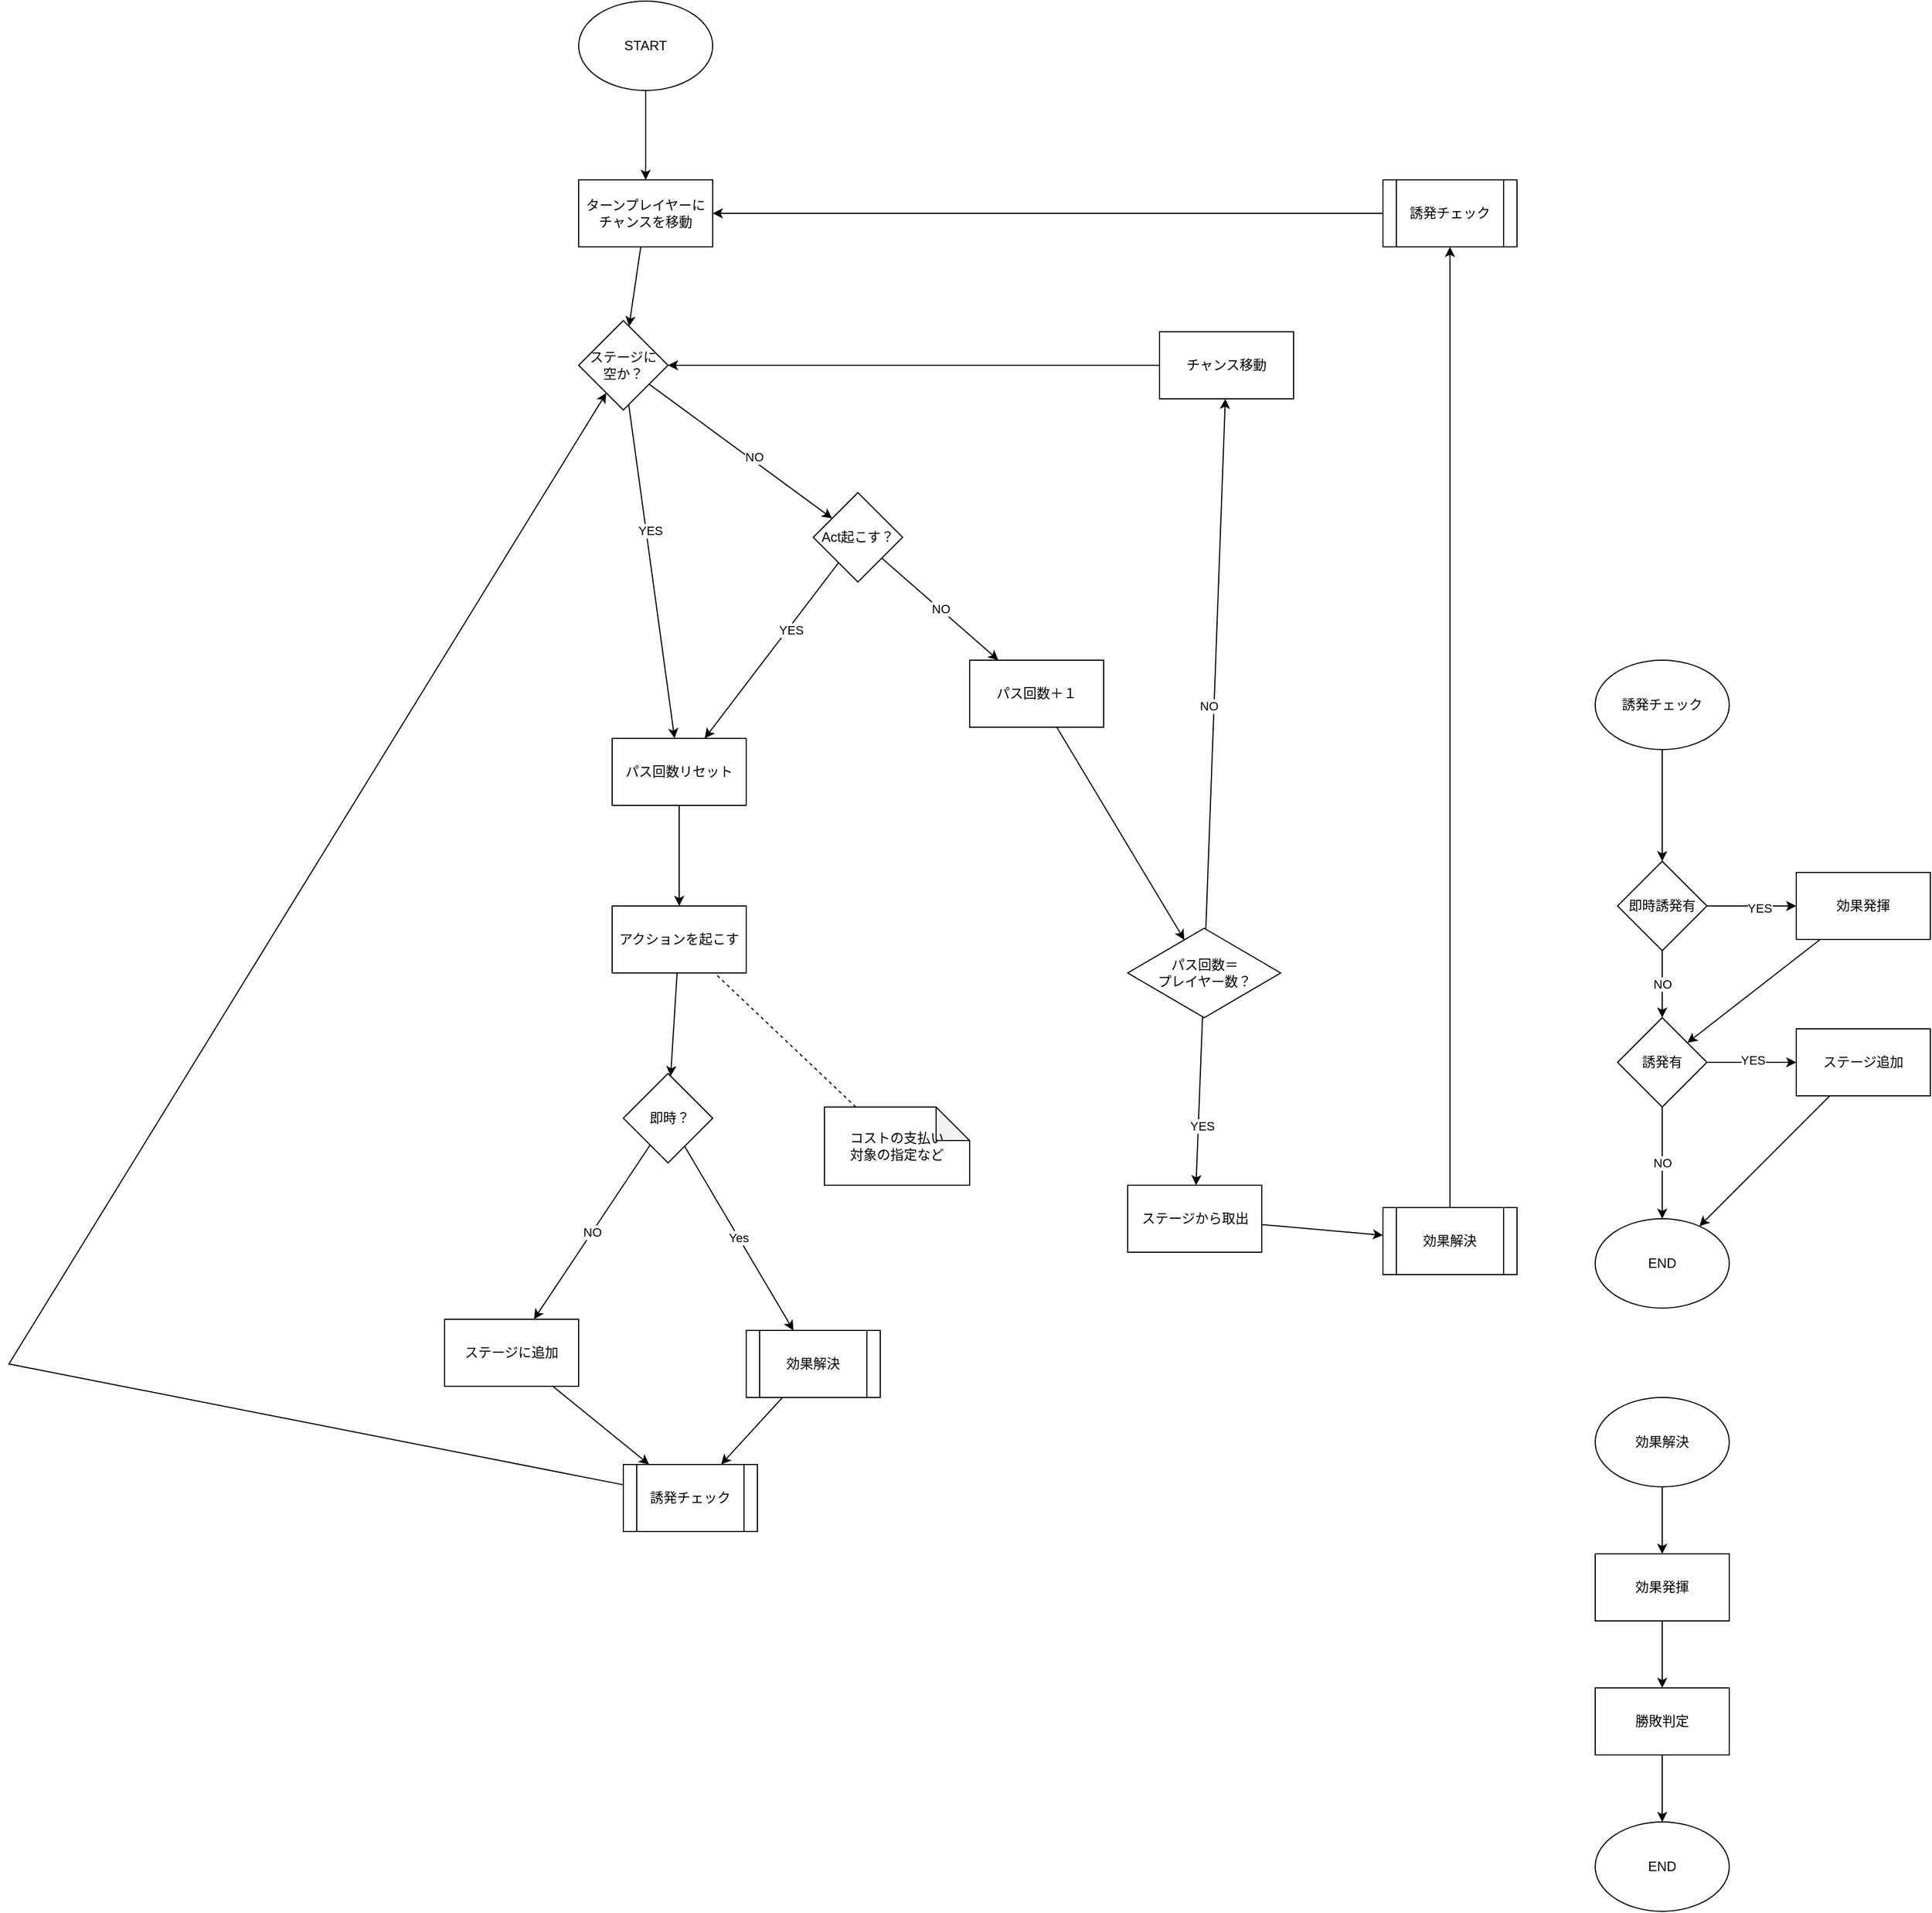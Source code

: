 <mxfile version="13.1.3">
    <diagram id="6hGFLwfOUW9BJ-s0fimq" name="Page-1">
        <mxGraphModel dx="2338" dy="2639" grid="1" gridSize="10" guides="1" tooltips="1" connect="1" arrows="1" fold="1" page="1" pageScale="1" pageWidth="827" pageHeight="1169" math="0" shadow="0">
            <root>
                <mxCell id="0"/>
                <mxCell id="1" parent="0"/>
                <mxCell id="6" style="rounded=0;orthogonalLoop=1;jettySize=auto;html=1;" parent="1" source="3" target="46" edge="1">
                    <mxGeometry relative="1" as="geometry"/>
                </mxCell>
                <mxCell id="7" value="YES" style="edgeLabel;html=1;align=center;verticalAlign=middle;resizable=0;points=[];" parent="6" vertex="1" connectable="0">
                    <mxGeometry x="-0.253" y="2" relative="1" as="geometry">
                        <mxPoint as="offset"/>
                    </mxGeometry>
                </mxCell>
                <mxCell id="9" value="NO" style="rounded=0;orthogonalLoop=1;jettySize=auto;html=1;" parent="1" source="3" target="8" edge="1">
                    <mxGeometry relative="1" as="geometry"/>
                </mxCell>
                <mxCell id="3" value="Act起こす？" style="rhombus;whiteSpace=wrap;html=1;" parent="1" vertex="1">
                    <mxGeometry x="270" y="-480" width="80" height="80" as="geometry"/>
                </mxCell>
                <mxCell id="11" style="rounded=0;orthogonalLoop=1;jettySize=auto;html=1;" parent="1" source="5" target="10" edge="1">
                    <mxGeometry relative="1" as="geometry">
                        <mxPoint x="160" y="250" as="targetPoint"/>
                    </mxGeometry>
                </mxCell>
                <mxCell id="5" value="アクションを起こす" style="rounded=0;whiteSpace=wrap;html=1;" parent="1" vertex="1">
                    <mxGeometry x="90" y="-110" width="120" height="60" as="geometry"/>
                </mxCell>
                <mxCell id="49" style="edgeStyle=none;rounded=0;orthogonalLoop=1;jettySize=auto;html=1;" parent="1" source="8" target="48" edge="1">
                    <mxGeometry relative="1" as="geometry"/>
                </mxCell>
                <mxCell id="8" value="パス回数＋１" style="rounded=0;whiteSpace=wrap;html=1;" parent="1" vertex="1">
                    <mxGeometry x="410" y="-330" width="120" height="60" as="geometry"/>
                </mxCell>
                <mxCell id="13" value="Yes" style="rounded=0;orthogonalLoop=1;jettySize=auto;html=1;" parent="1" source="10" target="110" edge="1">
                    <mxGeometry relative="1" as="geometry">
                        <mxPoint x="200" y="290" as="sourcePoint"/>
                    </mxGeometry>
                </mxCell>
                <mxCell id="15" value="NO" style="rounded=0;orthogonalLoop=1;jettySize=auto;html=1;" parent="1" source="10" target="21" edge="1">
                    <mxGeometry relative="1" as="geometry">
                        <mxPoint x="120" y="460" as="sourcePoint"/>
                    </mxGeometry>
                </mxCell>
                <mxCell id="10" value="&amp;nbsp;即時？" style="rhombus;whiteSpace=wrap;html=1;" parent="1" vertex="1">
                    <mxGeometry x="100" y="40" width="80" height="80" as="geometry"/>
                </mxCell>
                <mxCell id="30" style="edgeStyle=none;rounded=0;orthogonalLoop=1;jettySize=auto;html=1;" parent="1" source="19" target="29" edge="1">
                    <mxGeometry relative="1" as="geometry"/>
                </mxCell>
                <mxCell id="34" value="YES" style="edgeLabel;html=1;align=center;verticalAlign=middle;resizable=0;points=[];" parent="30" vertex="1" connectable="0">
                    <mxGeometry x="0.16" y="-2" relative="1" as="geometry">
                        <mxPoint as="offset"/>
                    </mxGeometry>
                </mxCell>
                <mxCell id="33" value="NO" style="edgeStyle=none;rounded=0;orthogonalLoop=1;jettySize=auto;html=1;" parent="1" source="19" target="31" edge="1">
                    <mxGeometry relative="1" as="geometry"/>
                </mxCell>
                <mxCell id="19" value="即時誘発有" style="rhombus;whiteSpace=wrap;html=1;" parent="1" vertex="1">
                    <mxGeometry x="990" y="-150" width="80" height="80" as="geometry"/>
                </mxCell>
                <mxCell id="25" style="rounded=0;orthogonalLoop=1;jettySize=auto;html=1;" parent="1" source="21" target="63" edge="1">
                    <mxGeometry relative="1" as="geometry"/>
                </mxCell>
                <mxCell id="21" value="ステージに追加" style="rounded=0;whiteSpace=wrap;html=1;" parent="1" vertex="1">
                    <mxGeometry x="-60" y="260" width="120" height="60" as="geometry"/>
                </mxCell>
                <mxCell id="28" style="edgeStyle=none;rounded=0;orthogonalLoop=1;jettySize=auto;html=1;exitX=0;exitY=1;exitDx=0;exitDy=0;" parent="1" source="19" target="19" edge="1">
                    <mxGeometry relative="1" as="geometry"/>
                </mxCell>
                <mxCell id="32" style="edgeStyle=none;rounded=0;orthogonalLoop=1;jettySize=auto;html=1;" parent="1" source="29" target="31" edge="1">
                    <mxGeometry relative="1" as="geometry"/>
                </mxCell>
                <mxCell id="29" value="効果発揮" style="rounded=0;whiteSpace=wrap;html=1;" parent="1" vertex="1">
                    <mxGeometry x="1150" y="-140" width="120" height="60" as="geometry"/>
                </mxCell>
                <mxCell id="37" style="edgeStyle=none;rounded=0;orthogonalLoop=1;jettySize=auto;html=1;" parent="1" source="31" target="35" edge="1">
                    <mxGeometry relative="1" as="geometry"/>
                </mxCell>
                <mxCell id="39" value="YES" style="edgeLabel;html=1;align=center;verticalAlign=middle;resizable=0;points=[];" parent="37" vertex="1" connectable="0">
                    <mxGeometry x="0.01" y="2" relative="1" as="geometry">
                        <mxPoint as="offset"/>
                    </mxGeometry>
                </mxCell>
                <mxCell id="62" value="NO" style="edgeStyle=none;rounded=0;orthogonalLoop=1;jettySize=auto;html=1;entryX=0.5;entryY=0;entryDx=0;entryDy=0;" parent="1" source="31" target="56" edge="1">
                    <mxGeometry relative="1" as="geometry"/>
                </mxCell>
                <mxCell id="31" value="誘発有" style="rhombus;whiteSpace=wrap;html=1;" parent="1" vertex="1">
                    <mxGeometry x="990" y="-10" width="80" height="80" as="geometry"/>
                </mxCell>
                <mxCell id="91" style="edgeStyle=none;rounded=0;orthogonalLoop=1;jettySize=auto;html=1;" parent="1" source="35" target="56" edge="1">
                    <mxGeometry relative="1" as="geometry"/>
                </mxCell>
                <mxCell id="35" value="ステージ追加" style="rounded=0;whiteSpace=wrap;html=1;" parent="1" vertex="1">
                    <mxGeometry x="1150" width="120" height="60" as="geometry"/>
                </mxCell>
                <mxCell id="42" style="edgeStyle=none;rounded=0;orthogonalLoop=1;jettySize=auto;html=1;" parent="1" source="63" target="98" edge="1">
                    <mxGeometry relative="1" as="geometry">
                        <mxPoint x="165.973" y="1040.973" as="sourcePoint"/>
                        <mxPoint x="120" y="-240" as="targetPoint"/>
                        <Array as="points">
                            <mxPoint x="-450" y="300"/>
                        </Array>
                    </mxGeometry>
                </mxCell>
                <mxCell id="47" style="edgeStyle=none;rounded=0;orthogonalLoop=1;jettySize=auto;html=1;" parent="1" source="46" target="5" edge="1">
                    <mxGeometry relative="1" as="geometry"/>
                </mxCell>
                <mxCell id="46" value="パス回数リセット" style="rounded=0;whiteSpace=wrap;html=1;" parent="1" vertex="1">
                    <mxGeometry x="90" y="-260" width="120" height="60" as="geometry"/>
                </mxCell>
                <mxCell id="50" style="edgeStyle=none;rounded=0;orthogonalLoop=1;jettySize=auto;html=1;" parent="1" source="48" target="74" edge="1">
                    <mxGeometry relative="1" as="geometry">
                        <Array as="points"/>
                    </mxGeometry>
                </mxCell>
                <mxCell id="67" value="NO" style="edgeLabel;html=1;align=center;verticalAlign=middle;resizable=0;points=[];" parent="50" vertex="1" connectable="0">
                    <mxGeometry x="-0.158" y="5" relative="1" as="geometry">
                        <mxPoint as="offset"/>
                    </mxGeometry>
                </mxCell>
                <mxCell id="52" style="edgeStyle=none;rounded=0;orthogonalLoop=1;jettySize=auto;html=1;" parent="1" source="48" target="72" edge="1">
                    <mxGeometry relative="1" as="geometry"/>
                </mxCell>
                <mxCell id="66" value="YES" style="edgeLabel;html=1;align=center;verticalAlign=middle;resizable=0;points=[];" parent="52" vertex="1" connectable="0">
                    <mxGeometry x="0.293" y="3" relative="1" as="geometry">
                        <mxPoint as="offset"/>
                    </mxGeometry>
                </mxCell>
                <mxCell id="48" value="パス回数＝&lt;br&gt;プレイヤー数？" style="rhombus;whiteSpace=wrap;html=1;" parent="1" vertex="1">
                    <mxGeometry x="551.5" y="-90" width="137" height="80" as="geometry"/>
                </mxCell>
                <mxCell id="65" style="edgeStyle=none;rounded=0;orthogonalLoop=1;jettySize=auto;html=1;" parent="1" edge="1">
                    <mxGeometry relative="1" as="geometry">
                        <mxPoint x="671.5" y="272.54" as="sourcePoint"/>
                    </mxGeometry>
                </mxCell>
                <mxCell id="61" style="edgeStyle=none;rounded=0;orthogonalLoop=1;jettySize=auto;html=1;" parent="1" source="54" target="19" edge="1">
                    <mxGeometry relative="1" as="geometry"/>
                </mxCell>
                <mxCell id="54" value="誘発チェック" style="ellipse;whiteSpace=wrap;html=1;" parent="1" vertex="1">
                    <mxGeometry x="970" y="-330" width="120" height="80" as="geometry"/>
                </mxCell>
                <mxCell id="56" value="END" style="ellipse;whiteSpace=wrap;html=1;" parent="1" vertex="1">
                    <mxGeometry x="970" y="170" width="120" height="80" as="geometry"/>
                </mxCell>
                <mxCell id="63" value="誘発チェック" style="shape=process;whiteSpace=wrap;html=1;backgroundOutline=1;" parent="1" vertex="1">
                    <mxGeometry x="100" y="390" width="120" height="60" as="geometry"/>
                </mxCell>
                <mxCell id="69" style="edgeStyle=none;rounded=0;orthogonalLoop=1;jettySize=auto;html=1;" parent="1" source="64" target="68" edge="1">
                    <mxGeometry relative="1" as="geometry"/>
                </mxCell>
                <mxCell id="64" value="誘発チェック" style="shape=process;whiteSpace=wrap;html=1;backgroundOutline=1;" parent="1" vertex="1">
                    <mxGeometry x="780" y="-760" width="120" height="60" as="geometry"/>
                </mxCell>
                <mxCell id="70" style="edgeStyle=none;rounded=0;orthogonalLoop=1;jettySize=auto;html=1;" parent="1" source="68" target="98" edge="1">
                    <mxGeometry relative="1" as="geometry">
                        <mxPoint x="120" y="-150" as="targetPoint"/>
                        <Array as="points"/>
                    </mxGeometry>
                </mxCell>
                <mxCell id="68" value="ターンプレイヤーに&lt;br&gt;チャンスを移動" style="rounded=0;whiteSpace=wrap;html=1;" parent="1" vertex="1">
                    <mxGeometry x="60" y="-760" width="120" height="60" as="geometry"/>
                </mxCell>
                <mxCell id="73" style="edgeStyle=none;rounded=0;orthogonalLoop=1;jettySize=auto;html=1;" parent="1" source="72" target="113" edge="1">
                    <mxGeometry relative="1" as="geometry"/>
                </mxCell>
                <mxCell id="72" value="ステージから取出" style="rounded=0;whiteSpace=wrap;html=1;" parent="1" vertex="1">
                    <mxGeometry x="551.5" y="140" width="120" height="60" as="geometry"/>
                </mxCell>
                <mxCell id="75" style="edgeStyle=none;rounded=0;orthogonalLoop=1;jettySize=auto;html=1;" parent="1" source="74" target="98" edge="1">
                    <mxGeometry relative="1" as="geometry"/>
                </mxCell>
                <mxCell id="74" value="チャンス移動" style="rounded=0;whiteSpace=wrap;html=1;" parent="1" vertex="1">
                    <mxGeometry x="580" y="-624" width="120" height="60" as="geometry"/>
                </mxCell>
                <mxCell id="77" style="edgeStyle=none;rounded=0;orthogonalLoop=1;jettySize=auto;html=1;" parent="1" source="76" target="68" edge="1">
                    <mxGeometry relative="1" as="geometry">
                        <mxPoint x="540" y="-810" as="targetPoint"/>
                    </mxGeometry>
                </mxCell>
                <mxCell id="76" value="START" style="ellipse;whiteSpace=wrap;html=1;" parent="1" vertex="1">
                    <mxGeometry x="60" y="-920" width="120" height="80" as="geometry"/>
                </mxCell>
                <mxCell id="83" value="コストの支払い&lt;br&gt;対象の指定など" style="shape=note;whiteSpace=wrap;html=1;backgroundOutline=1;darkOpacity=0.05;" parent="1" vertex="1">
                    <mxGeometry x="280" y="70" width="130" height="70" as="geometry"/>
                </mxCell>
                <mxCell id="84" value="" style="endArrow=none;dashed=1;html=1;" parent="1" source="83" target="5" edge="1">
                    <mxGeometry width="50" height="50" relative="1" as="geometry">
                        <mxPoint x="257.6" y="220" as="sourcePoint"/>
                        <mxPoint x="360" y="290" as="targetPoint"/>
                    </mxGeometry>
                </mxCell>
                <mxCell id="90" style="edgeStyle=none;rounded=0;orthogonalLoop=1;jettySize=auto;html=1;" parent="1" source="113" target="64" edge="1">
                    <mxGeometry relative="1" as="geometry"/>
                </mxCell>
                <mxCell id="99" style="edgeStyle=none;rounded=0;orthogonalLoop=1;jettySize=auto;html=1;" parent="1" source="98" target="3" edge="1">
                    <mxGeometry relative="1" as="geometry"/>
                </mxCell>
                <mxCell id="100" value="NO" style="edgeLabel;html=1;align=center;verticalAlign=middle;resizable=0;points=[];" parent="99" vertex="1" connectable="0">
                    <mxGeometry x="0.121" y="3" relative="1" as="geometry">
                        <mxPoint as="offset"/>
                    </mxGeometry>
                </mxCell>
                <mxCell id="101" style="edgeStyle=none;rounded=0;orthogonalLoop=1;jettySize=auto;html=1;" parent="1" source="98" target="46" edge="1">
                    <mxGeometry relative="1" as="geometry"/>
                </mxCell>
                <mxCell id="102" value="YES" style="edgeLabel;html=1;align=center;verticalAlign=middle;resizable=0;points=[];" parent="101" vertex="1" connectable="0">
                    <mxGeometry x="-0.245" y="3" relative="1" as="geometry">
                        <mxPoint as="offset"/>
                    </mxGeometry>
                </mxCell>
                <mxCell id="98" value="ステージに&lt;br&gt;空か？" style="rhombus;whiteSpace=wrap;html=1;" parent="1" vertex="1">
                    <mxGeometry x="60" y="-634" width="80" height="80" as="geometry"/>
                </mxCell>
                <mxCell id="107" style="edgeStyle=orthogonalEdgeStyle;rounded=0;orthogonalLoop=1;jettySize=auto;html=1;" edge="1" parent="1" source="103" target="104">
                    <mxGeometry relative="1" as="geometry"/>
                </mxCell>
                <mxCell id="103" value="効果解決" style="ellipse;whiteSpace=wrap;html=1;" vertex="1" parent="1">
                    <mxGeometry x="970" y="330" width="120" height="80" as="geometry"/>
                </mxCell>
                <mxCell id="108" style="edgeStyle=orthogonalEdgeStyle;rounded=0;orthogonalLoop=1;jettySize=auto;html=1;" edge="1" parent="1" source="104" target="105">
                    <mxGeometry relative="1" as="geometry"/>
                </mxCell>
                <mxCell id="104" value="効果発揮" style="rounded=0;whiteSpace=wrap;html=1;" vertex="1" parent="1">
                    <mxGeometry x="970" y="470" width="120" height="60" as="geometry"/>
                </mxCell>
                <mxCell id="109" style="edgeStyle=orthogonalEdgeStyle;rounded=0;orthogonalLoop=1;jettySize=auto;html=1;" edge="1" parent="1" source="105" target="106">
                    <mxGeometry relative="1" as="geometry"/>
                </mxCell>
                <mxCell id="105" value="勝敗判定" style="rounded=0;whiteSpace=wrap;html=1;" vertex="1" parent="1">
                    <mxGeometry x="970" y="590" width="120" height="60" as="geometry"/>
                </mxCell>
                <mxCell id="106" value="END" style="ellipse;whiteSpace=wrap;html=1;" vertex="1" parent="1">
                    <mxGeometry x="970" y="710" width="120" height="80" as="geometry"/>
                </mxCell>
                <mxCell id="111" style="rounded=0;orthogonalLoop=1;jettySize=auto;html=1;" edge="1" parent="1" source="110" target="63">
                    <mxGeometry relative="1" as="geometry"/>
                </mxCell>
                <mxCell id="110" value="効果解決" style="shape=process;whiteSpace=wrap;html=1;backgroundOutline=1;" vertex="1" parent="1">
                    <mxGeometry x="210" y="270" width="120" height="60" as="geometry"/>
                </mxCell>
                <mxCell id="113" value="効果解決" style="shape=process;whiteSpace=wrap;html=1;backgroundOutline=1;" vertex="1" parent="1">
                    <mxGeometry x="780" y="160" width="120" height="60" as="geometry"/>
                </mxCell>
                <mxCell id="116" style="edgeStyle=none;rounded=0;orthogonalLoop=1;jettySize=auto;html=1;exitX=0;exitY=1;exitDx=0;exitDy=0;" edge="1" parent="1" source="3" target="3">
                    <mxGeometry relative="1" as="geometry"/>
                </mxCell>
            </root>
        </mxGraphModel>
    </diagram>
</mxfile>